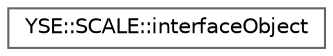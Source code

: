 digraph "Graphical Class Hierarchy"
{
 // LATEX_PDF_SIZE
  bgcolor="transparent";
  edge [fontname=Helvetica,fontsize=10,labelfontname=Helvetica,labelfontsize=10];
  node [fontname=Helvetica,fontsize=10,shape=box,height=0.2,width=0.4];
  rankdir="LR";
  Node0 [id="Node000000",label="YSE::SCALE::interfaceObject",height=0.2,width=0.4,color="grey40", fillcolor="white", style="filled",URL="$class_y_s_e_1_1_s_c_a_l_e_1_1interface_object.html",tooltip=" "];
}
